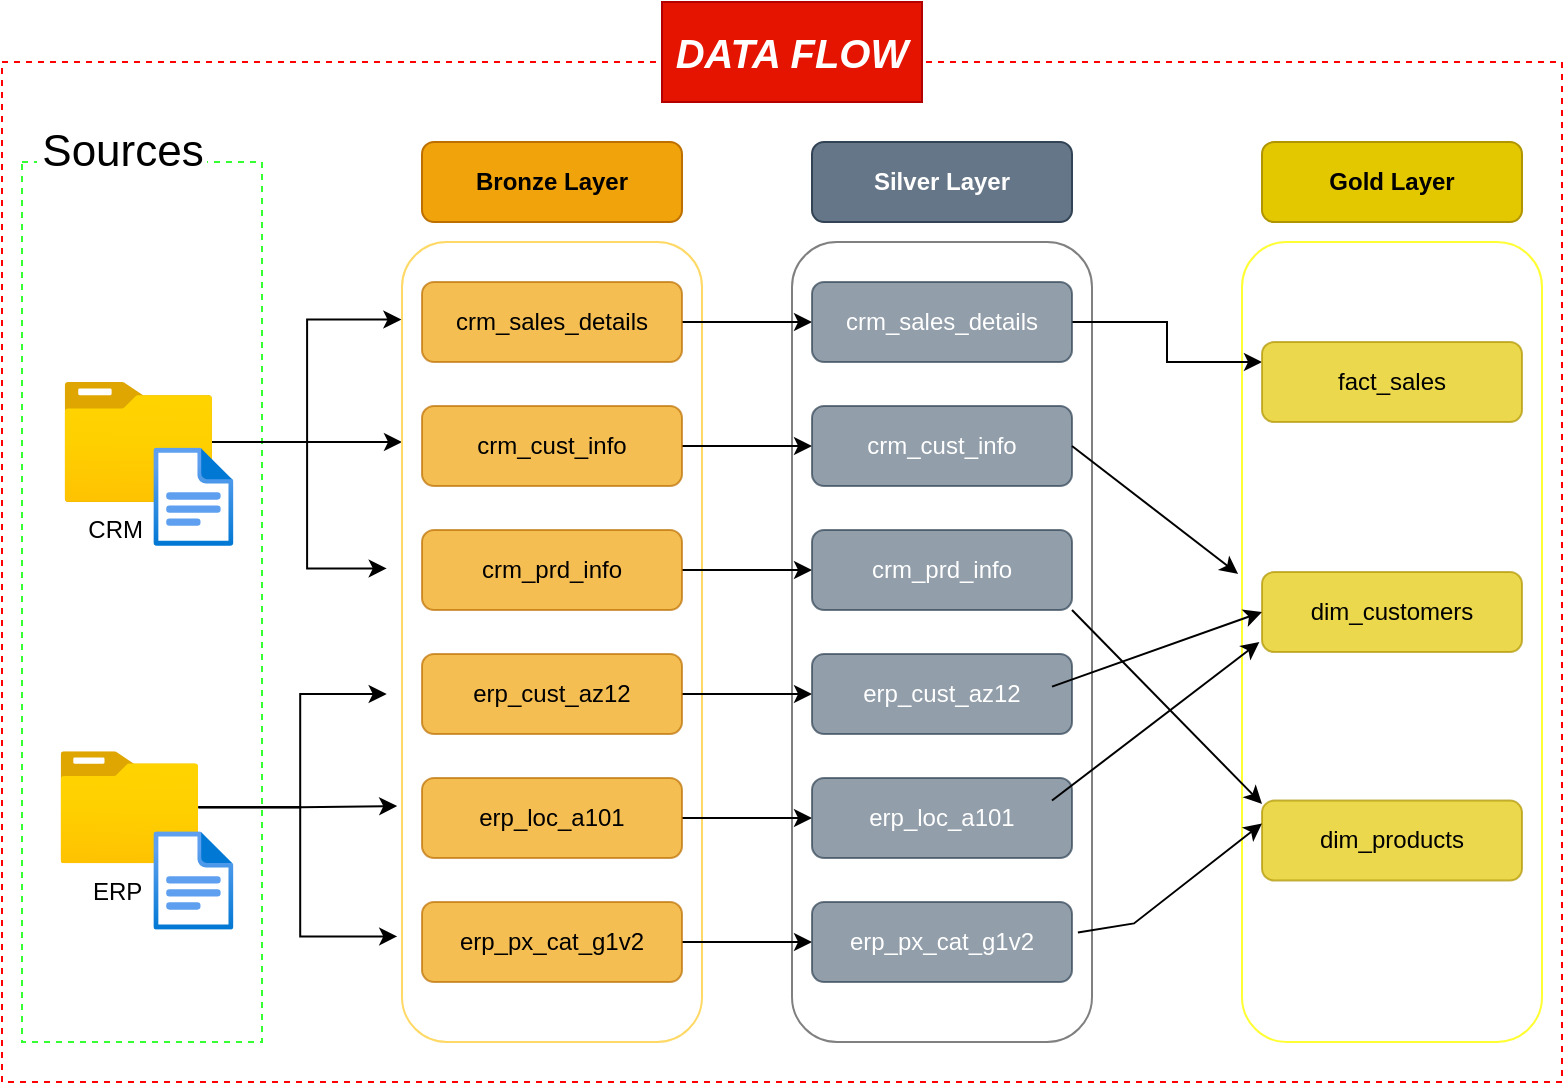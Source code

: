 <mxfile version="28.1.2">
  <diagram name="Page-1" id="6uJ4qdNN05U-MgQ6h6ay">
    <mxGraphModel dx="1245" dy="516" grid="1" gridSize="10" guides="1" tooltips="1" connect="1" arrows="1" fold="1" page="1" pageScale="1" pageWidth="850" pageHeight="1100" math="0" shadow="0">
      <root>
        <mxCell id="0" />
        <mxCell id="1" parent="0" />
        <mxCell id="1sM1IIjtZavCWQarxnuG-102" value="" style="rounded=0;whiteSpace=wrap;html=1;fillColor=none;dashed=1;strokeColor=#FF0000;" vertex="1" parent="1">
          <mxGeometry x="30" y="30" width="780" height="510" as="geometry" />
        </mxCell>
        <mxCell id="1sM1IIjtZavCWQarxnuG-1" value="" style="rounded=0;whiteSpace=wrap;html=1;fillColor=none;strokeColor=#33FF33;dashed=1;" vertex="1" parent="1">
          <mxGeometry x="40" y="80" width="120" height="440" as="geometry" />
        </mxCell>
        <mxCell id="1sM1IIjtZavCWQarxnuG-2" value="&lt;font style=&quot;font-size: 22px;&quot;&gt;Sources&lt;/font&gt;" style="rounded=0;whiteSpace=wrap;html=1;strokeColor=none;fillColor=default;" vertex="1" parent="1">
          <mxGeometry x="47.5" y="60" width="85" height="30" as="geometry" />
        </mxCell>
        <mxCell id="1sM1IIjtZavCWQarxnuG-68" style="edgeStyle=orthogonalEdgeStyle;rounded=0;orthogonalLoop=1;jettySize=auto;html=1;entryX=0;entryY=0.25;entryDx=0;entryDy=0;" edge="1" parent="1" source="1sM1IIjtZavCWQarxnuG-3" target="1sM1IIjtZavCWQarxnuG-13">
          <mxGeometry relative="1" as="geometry" />
        </mxCell>
        <mxCell id="1sM1IIjtZavCWQarxnuG-3" value="CRM&amp;nbsp; &amp;nbsp; &amp;nbsp; &amp;nbsp;" style="image;aspect=fixed;html=1;points=[];align=center;fontSize=12;image=img/lib/azure2/general/Folder_Blank.svg;" vertex="1" parent="1">
          <mxGeometry x="61.21" y="190" width="73.93" height="60" as="geometry" />
        </mxCell>
        <mxCell id="1sM1IIjtZavCWQarxnuG-6" value="ERP&amp;nbsp; &amp;nbsp;&amp;nbsp;" style="image;aspect=fixed;html=1;points=[];align=center;fontSize=12;image=img/lib/azure2/general/Folder_Blank.svg;" vertex="1" parent="1">
          <mxGeometry x="59.21" y="374.64" width="69" height="56.0" as="geometry" />
        </mxCell>
        <mxCell id="1sM1IIjtZavCWQarxnuG-8" value="" style="image;aspect=fixed;html=1;points=[];align=center;fontSize=12;image=img/lib/azure2/general/File.svg;" vertex="1" parent="1">
          <mxGeometry x="105.71" y="222.71" width="40" height="49.29" as="geometry" />
        </mxCell>
        <mxCell id="1sM1IIjtZavCWQarxnuG-9" value="" style="image;aspect=fixed;html=1;points=[];align=center;fontSize=12;image=img/lib/azure2/general/File.svg;" vertex="1" parent="1">
          <mxGeometry x="105.71" y="414.64" width="40" height="49.29" as="geometry" />
        </mxCell>
        <mxCell id="1sM1IIjtZavCWQarxnuG-13" value="" style="rounded=1;whiteSpace=wrap;html=1;fillColor=none;strokeColor=#FFD966;" vertex="1" parent="1">
          <mxGeometry x="230" y="120" width="150" height="400" as="geometry" />
        </mxCell>
        <mxCell id="1sM1IIjtZavCWQarxnuG-18" value="" style="rounded=1;whiteSpace=wrap;html=1;fillColor=none;strokeColor=#808080;" vertex="1" parent="1">
          <mxGeometry x="425" y="120" width="150" height="400" as="geometry" />
        </mxCell>
        <mxCell id="1sM1IIjtZavCWQarxnuG-19" value="" style="rounded=1;whiteSpace=wrap;html=1;fillColor=none;strokeColor=#FFFF33;" vertex="1" parent="1">
          <mxGeometry x="650" y="120" width="150" height="400" as="geometry" />
        </mxCell>
        <mxCell id="1sM1IIjtZavCWQarxnuG-20" value="&lt;b&gt;Bronze Layer&lt;/b&gt;" style="rounded=1;whiteSpace=wrap;html=1;fillColor=#f0a30a;fontColor=#000000;strokeColor=#BD7000;" vertex="1" parent="1">
          <mxGeometry x="240" y="70" width="130" height="40" as="geometry" />
        </mxCell>
        <mxCell id="1sM1IIjtZavCWQarxnuG-21" value="&lt;b&gt;Silver Layer&lt;/b&gt;" style="rounded=1;whiteSpace=wrap;html=1;fillColor=#647687;fontColor=#ffffff;strokeColor=#314354;" vertex="1" parent="1">
          <mxGeometry x="435" y="70" width="130" height="40" as="geometry" />
        </mxCell>
        <mxCell id="1sM1IIjtZavCWQarxnuG-22" value="&lt;b&gt;Gold Layer&lt;/b&gt;" style="rounded=1;whiteSpace=wrap;html=1;fillColor=#e3c800;fontColor=#000000;strokeColor=#B09500;" vertex="1" parent="1">
          <mxGeometry x="660" y="70" width="130" height="40" as="geometry" />
        </mxCell>
        <mxCell id="1sM1IIjtZavCWQarxnuG-77" value="" style="edgeStyle=orthogonalEdgeStyle;rounded=0;orthogonalLoop=1;jettySize=auto;html=1;" edge="1" parent="1" source="1sM1IIjtZavCWQarxnuG-25" target="1sM1IIjtZavCWQarxnuG-47">
          <mxGeometry relative="1" as="geometry" />
        </mxCell>
        <mxCell id="1sM1IIjtZavCWQarxnuG-25" value="crm_sales_details" style="rounded=1;whiteSpace=wrap;html=1;fillColor=#f0a30a;fontColor=#000000;strokeColor=#BD7000;opacity=70;" vertex="1" parent="1">
          <mxGeometry x="240" y="140" width="130" height="40" as="geometry" />
        </mxCell>
        <mxCell id="1sM1IIjtZavCWQarxnuG-78" value="" style="edgeStyle=orthogonalEdgeStyle;rounded=0;orthogonalLoop=1;jettySize=auto;html=1;" edge="1" parent="1" source="1sM1IIjtZavCWQarxnuG-26" target="1sM1IIjtZavCWQarxnuG-48">
          <mxGeometry relative="1" as="geometry" />
        </mxCell>
        <mxCell id="1sM1IIjtZavCWQarxnuG-26" value="crm_cust_info" style="rounded=1;whiteSpace=wrap;html=1;fillColor=#f0a30a;fontColor=#000000;strokeColor=#BD7000;opacity=70;" vertex="1" parent="1">
          <mxGeometry x="240" y="202" width="130" height="40" as="geometry" />
        </mxCell>
        <mxCell id="1sM1IIjtZavCWQarxnuG-79" value="" style="edgeStyle=orthogonalEdgeStyle;rounded=0;orthogonalLoop=1;jettySize=auto;html=1;" edge="1" parent="1" source="1sM1IIjtZavCWQarxnuG-27" target="1sM1IIjtZavCWQarxnuG-49">
          <mxGeometry relative="1" as="geometry" />
        </mxCell>
        <mxCell id="1sM1IIjtZavCWQarxnuG-27" value="crm_prd_info" style="rounded=1;whiteSpace=wrap;html=1;fillColor=#f0a30a;fontColor=#000000;strokeColor=#BD7000;opacity=70;" vertex="1" parent="1">
          <mxGeometry x="240" y="264" width="130" height="40" as="geometry" />
        </mxCell>
        <mxCell id="1sM1IIjtZavCWQarxnuG-80" value="" style="edgeStyle=orthogonalEdgeStyle;rounded=0;orthogonalLoop=1;jettySize=auto;html=1;" edge="1" parent="1" source="1sM1IIjtZavCWQarxnuG-28" target="1sM1IIjtZavCWQarxnuG-50">
          <mxGeometry relative="1" as="geometry" />
        </mxCell>
        <mxCell id="1sM1IIjtZavCWQarxnuG-28" value="erp_cust_az12" style="rounded=1;whiteSpace=wrap;html=1;fillColor=#f0a30a;fontColor=#000000;strokeColor=#BD7000;opacity=70;" vertex="1" parent="1">
          <mxGeometry x="240" y="326" width="130" height="40" as="geometry" />
        </mxCell>
        <mxCell id="1sM1IIjtZavCWQarxnuG-81" value="" style="edgeStyle=orthogonalEdgeStyle;rounded=0;orthogonalLoop=1;jettySize=auto;html=1;" edge="1" parent="1" source="1sM1IIjtZavCWQarxnuG-29" target="1sM1IIjtZavCWQarxnuG-51">
          <mxGeometry relative="1" as="geometry" />
        </mxCell>
        <mxCell id="1sM1IIjtZavCWQarxnuG-29" value="erp_loc_a101" style="rounded=1;whiteSpace=wrap;html=1;fillColor=#f0a30a;fontColor=#000000;strokeColor=#BD7000;opacity=70;" vertex="1" parent="1">
          <mxGeometry x="240" y="388" width="130" height="40" as="geometry" />
        </mxCell>
        <mxCell id="1sM1IIjtZavCWQarxnuG-82" value="" style="edgeStyle=orthogonalEdgeStyle;rounded=0;orthogonalLoop=1;jettySize=auto;html=1;" edge="1" parent="1" source="1sM1IIjtZavCWQarxnuG-30" target="1sM1IIjtZavCWQarxnuG-52">
          <mxGeometry relative="1" as="geometry" />
        </mxCell>
        <mxCell id="1sM1IIjtZavCWQarxnuG-30" value="erp_px_cat_g1v2" style="rounded=1;whiteSpace=wrap;html=1;fillColor=#f0a30a;fontColor=#000000;strokeColor=#BD7000;opacity=70;" vertex="1" parent="1">
          <mxGeometry x="240" y="450" width="130" height="40" as="geometry" />
        </mxCell>
        <mxCell id="1sM1IIjtZavCWQarxnuG-97" style="edgeStyle=orthogonalEdgeStyle;rounded=0;orthogonalLoop=1;jettySize=auto;html=1;entryX=0;entryY=0.25;entryDx=0;entryDy=0;" edge="1" parent="1" source="1sM1IIjtZavCWQarxnuG-47" target="1sM1IIjtZavCWQarxnuG-53">
          <mxGeometry relative="1" as="geometry" />
        </mxCell>
        <mxCell id="1sM1IIjtZavCWQarxnuG-47" value="crm_sales_details" style="rounded=1;whiteSpace=wrap;html=1;fillColor=#647687;fontColor=#ffffff;strokeColor=#314354;opacity=70;" vertex="1" parent="1">
          <mxGeometry x="435" y="140" width="130" height="40" as="geometry" />
        </mxCell>
        <mxCell id="1sM1IIjtZavCWQarxnuG-48" value="crm_cust_info" style="rounded=1;whiteSpace=wrap;html=1;fillColor=#647687;fontColor=#ffffff;strokeColor=#314354;opacity=70;" vertex="1" parent="1">
          <mxGeometry x="435" y="202" width="130" height="40" as="geometry" />
        </mxCell>
        <mxCell id="1sM1IIjtZavCWQarxnuG-49" value="crm_prd_info" style="rounded=1;whiteSpace=wrap;html=1;fillColor=#647687;fontColor=#ffffff;strokeColor=#314354;opacity=70;" vertex="1" parent="1">
          <mxGeometry x="435" y="264" width="130" height="40" as="geometry" />
        </mxCell>
        <mxCell id="1sM1IIjtZavCWQarxnuG-50" value="erp_cust_az12" style="rounded=1;whiteSpace=wrap;html=1;fillColor=#647687;fontColor=#ffffff;strokeColor=#314354;opacity=70;" vertex="1" parent="1">
          <mxGeometry x="435" y="326" width="130" height="40" as="geometry" />
        </mxCell>
        <mxCell id="1sM1IIjtZavCWQarxnuG-51" value="erp_loc_a101" style="rounded=1;whiteSpace=wrap;html=1;fillColor=#647687;fontColor=#ffffff;strokeColor=#314354;opacity=70;" vertex="1" parent="1">
          <mxGeometry x="435" y="388" width="130" height="40" as="geometry" />
        </mxCell>
        <mxCell id="1sM1IIjtZavCWQarxnuG-52" value="erp_px_cat_g1v2" style="rounded=1;whiteSpace=wrap;html=1;fillColor=#647687;fontColor=#ffffff;strokeColor=#314354;opacity=70;" vertex="1" parent="1">
          <mxGeometry x="435" y="450" width="130" height="40" as="geometry" />
        </mxCell>
        <mxCell id="1sM1IIjtZavCWQarxnuG-53" value="fact_sales" style="rounded=1;whiteSpace=wrap;html=1;fillColor=#e3c800;fontColor=#000000;strokeColor=#B09500;opacity=70;fillStyle=auto;" vertex="1" parent="1">
          <mxGeometry x="660" y="170" width="130" height="40" as="geometry" />
        </mxCell>
        <mxCell id="1sM1IIjtZavCWQarxnuG-54" value="dim_customers" style="rounded=1;whiteSpace=wrap;html=1;fillColor=#e3c800;fontColor=#000000;strokeColor=#B09500;opacity=70;" vertex="1" parent="1">
          <mxGeometry x="660" y="285" width="130" height="40" as="geometry" />
        </mxCell>
        <mxCell id="1sM1IIjtZavCWQarxnuG-55" value="dim_products" style="rounded=1;whiteSpace=wrap;html=1;fillColor=#e3c800;fontColor=#000000;strokeColor=#B09500;opacity=70;" vertex="1" parent="1">
          <mxGeometry x="660" y="399.29" width="130" height="40" as="geometry" />
        </mxCell>
        <mxCell id="1sM1IIjtZavCWQarxnuG-67" style="edgeStyle=orthogonalEdgeStyle;rounded=0;orthogonalLoop=1;jettySize=auto;html=1;entryX=-0.002;entryY=0.097;entryDx=0;entryDy=0;entryPerimeter=0;" edge="1" parent="1" source="1sM1IIjtZavCWQarxnuG-3" target="1sM1IIjtZavCWQarxnuG-13">
          <mxGeometry relative="1" as="geometry" />
        </mxCell>
        <mxCell id="1sM1IIjtZavCWQarxnuG-69" style="edgeStyle=orthogonalEdgeStyle;rounded=0;orthogonalLoop=1;jettySize=auto;html=1;entryX=-0.051;entryY=0.408;entryDx=0;entryDy=0;entryPerimeter=0;" edge="1" parent="1" source="1sM1IIjtZavCWQarxnuG-3" target="1sM1IIjtZavCWQarxnuG-13">
          <mxGeometry relative="1" as="geometry" />
        </mxCell>
        <mxCell id="1sM1IIjtZavCWQarxnuG-74" style="edgeStyle=orthogonalEdgeStyle;rounded=0;orthogonalLoop=1;jettySize=auto;html=1;entryX=-0.016;entryY=0.705;entryDx=0;entryDy=0;entryPerimeter=0;" edge="1" parent="1" source="1sM1IIjtZavCWQarxnuG-6" target="1sM1IIjtZavCWQarxnuG-13">
          <mxGeometry relative="1" as="geometry" />
        </mxCell>
        <mxCell id="1sM1IIjtZavCWQarxnuG-75" style="edgeStyle=orthogonalEdgeStyle;rounded=0;orthogonalLoop=1;jettySize=auto;html=1;entryX=-0.051;entryY=0.565;entryDx=0;entryDy=0;entryPerimeter=0;" edge="1" parent="1" source="1sM1IIjtZavCWQarxnuG-6" target="1sM1IIjtZavCWQarxnuG-13">
          <mxGeometry relative="1" as="geometry" />
        </mxCell>
        <mxCell id="1sM1IIjtZavCWQarxnuG-76" style="edgeStyle=orthogonalEdgeStyle;rounded=0;orthogonalLoop=1;jettySize=auto;html=1;entryX=-0.016;entryY=0.868;entryDx=0;entryDy=0;entryPerimeter=0;" edge="1" parent="1" source="1sM1IIjtZavCWQarxnuG-6" target="1sM1IIjtZavCWQarxnuG-13">
          <mxGeometry relative="1" as="geometry" />
        </mxCell>
        <mxCell id="1sM1IIjtZavCWQarxnuG-90" value="" style="endArrow=classic;html=1;rounded=0;entryX=-0.013;entryY=0.415;entryDx=0;entryDy=0;entryPerimeter=0;exitX=1;exitY=0.5;exitDx=0;exitDy=0;" edge="1" parent="1" source="1sM1IIjtZavCWQarxnuG-48" target="1sM1IIjtZavCWQarxnuG-19">
          <mxGeometry width="50" height="50" relative="1" as="geometry">
            <mxPoint x="590" y="230" as="sourcePoint" />
            <mxPoint x="660" y="250" as="targetPoint" />
          </mxGeometry>
        </mxCell>
        <mxCell id="1sM1IIjtZavCWQarxnuG-91" value="" style="endArrow=classic;html=1;rounded=0;entryX=-0.013;entryY=0.415;entryDx=0;entryDy=0;entryPerimeter=0;exitX=1;exitY=1;exitDx=0;exitDy=0;" edge="1" parent="1" source="1sM1IIjtZavCWQarxnuG-49">
          <mxGeometry width="50" height="50" relative="1" as="geometry">
            <mxPoint x="537.05" y="291" as="sourcePoint" />
            <mxPoint x="660" y="401" as="targetPoint" />
          </mxGeometry>
        </mxCell>
        <mxCell id="1sM1IIjtZavCWQarxnuG-94" value="" style="endArrow=classic;html=1;rounded=0;entryX=0;entryY=0.5;entryDx=0;entryDy=0;exitX=1;exitY=1;exitDx=0;exitDy=0;" edge="1" parent="1" target="1sM1IIjtZavCWQarxnuG-54">
          <mxGeometry width="50" height="50" relative="1" as="geometry">
            <mxPoint x="555" y="342.29" as="sourcePoint" />
            <mxPoint x="650" y="439.29" as="targetPoint" />
          </mxGeometry>
        </mxCell>
        <mxCell id="1sM1IIjtZavCWQarxnuG-95" value="" style="endArrow=classic;html=1;rounded=0;entryX=0.058;entryY=0.5;entryDx=0;entryDy=0;exitX=1;exitY=1;exitDx=0;exitDy=0;entryPerimeter=0;" edge="1" parent="1" target="1sM1IIjtZavCWQarxnuG-19">
          <mxGeometry width="50" height="50" relative="1" as="geometry">
            <mxPoint x="555" y="399.29" as="sourcePoint" />
            <mxPoint x="660" y="362" as="targetPoint" />
          </mxGeometry>
        </mxCell>
        <mxCell id="1sM1IIjtZavCWQarxnuG-96" value="" style="endArrow=classic;html=1;rounded=0;entryX=0.058;entryY=0.5;entryDx=0;entryDy=0;exitX=0.953;exitY=0.863;exitDx=0;exitDy=0;entryPerimeter=0;exitPerimeter=0;" edge="1" parent="1" source="1sM1IIjtZavCWQarxnuG-18">
          <mxGeometry width="50" height="50" relative="1" as="geometry">
            <mxPoint x="556" y="490.0" as="sourcePoint" />
            <mxPoint x="660" y="410.71" as="targetPoint" />
            <Array as="points">
              <mxPoint x="596" y="460.71" />
            </Array>
          </mxGeometry>
        </mxCell>
        <mxCell id="1sM1IIjtZavCWQarxnuG-103" value="&lt;font style=&quot;font-size: 20px;&quot;&gt;&lt;b&gt;&lt;i&gt;DATA FLOW&lt;/i&gt;&lt;/b&gt;&lt;/font&gt;" style="rounded=0;whiteSpace=wrap;html=1;fillColor=#e51400;fontColor=#ffffff;strokeColor=#B20000;" vertex="1" parent="1">
          <mxGeometry x="360" width="130" height="50" as="geometry" />
        </mxCell>
      </root>
    </mxGraphModel>
  </diagram>
</mxfile>
